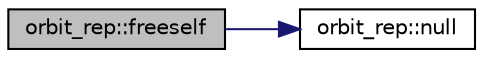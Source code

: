digraph "orbit_rep::freeself"
{
  edge [fontname="Helvetica",fontsize="10",labelfontname="Helvetica",labelfontsize="10"];
  node [fontname="Helvetica",fontsize="10",shape=record];
  rankdir="LR";
  Node7 [label="orbit_rep::freeself",height=0.2,width=0.4,color="black", fillcolor="grey75", style="filled", fontcolor="black"];
  Node7 -> Node8 [color="midnightblue",fontsize="10",style="solid",fontname="Helvetica"];
  Node8 [label="orbit_rep::null",height=0.2,width=0.4,color="black", fillcolor="white", style="filled",URL="$de/d08/classorbit__rep.html#a19d7c465a835063866de9d537f9409c0"];
}
